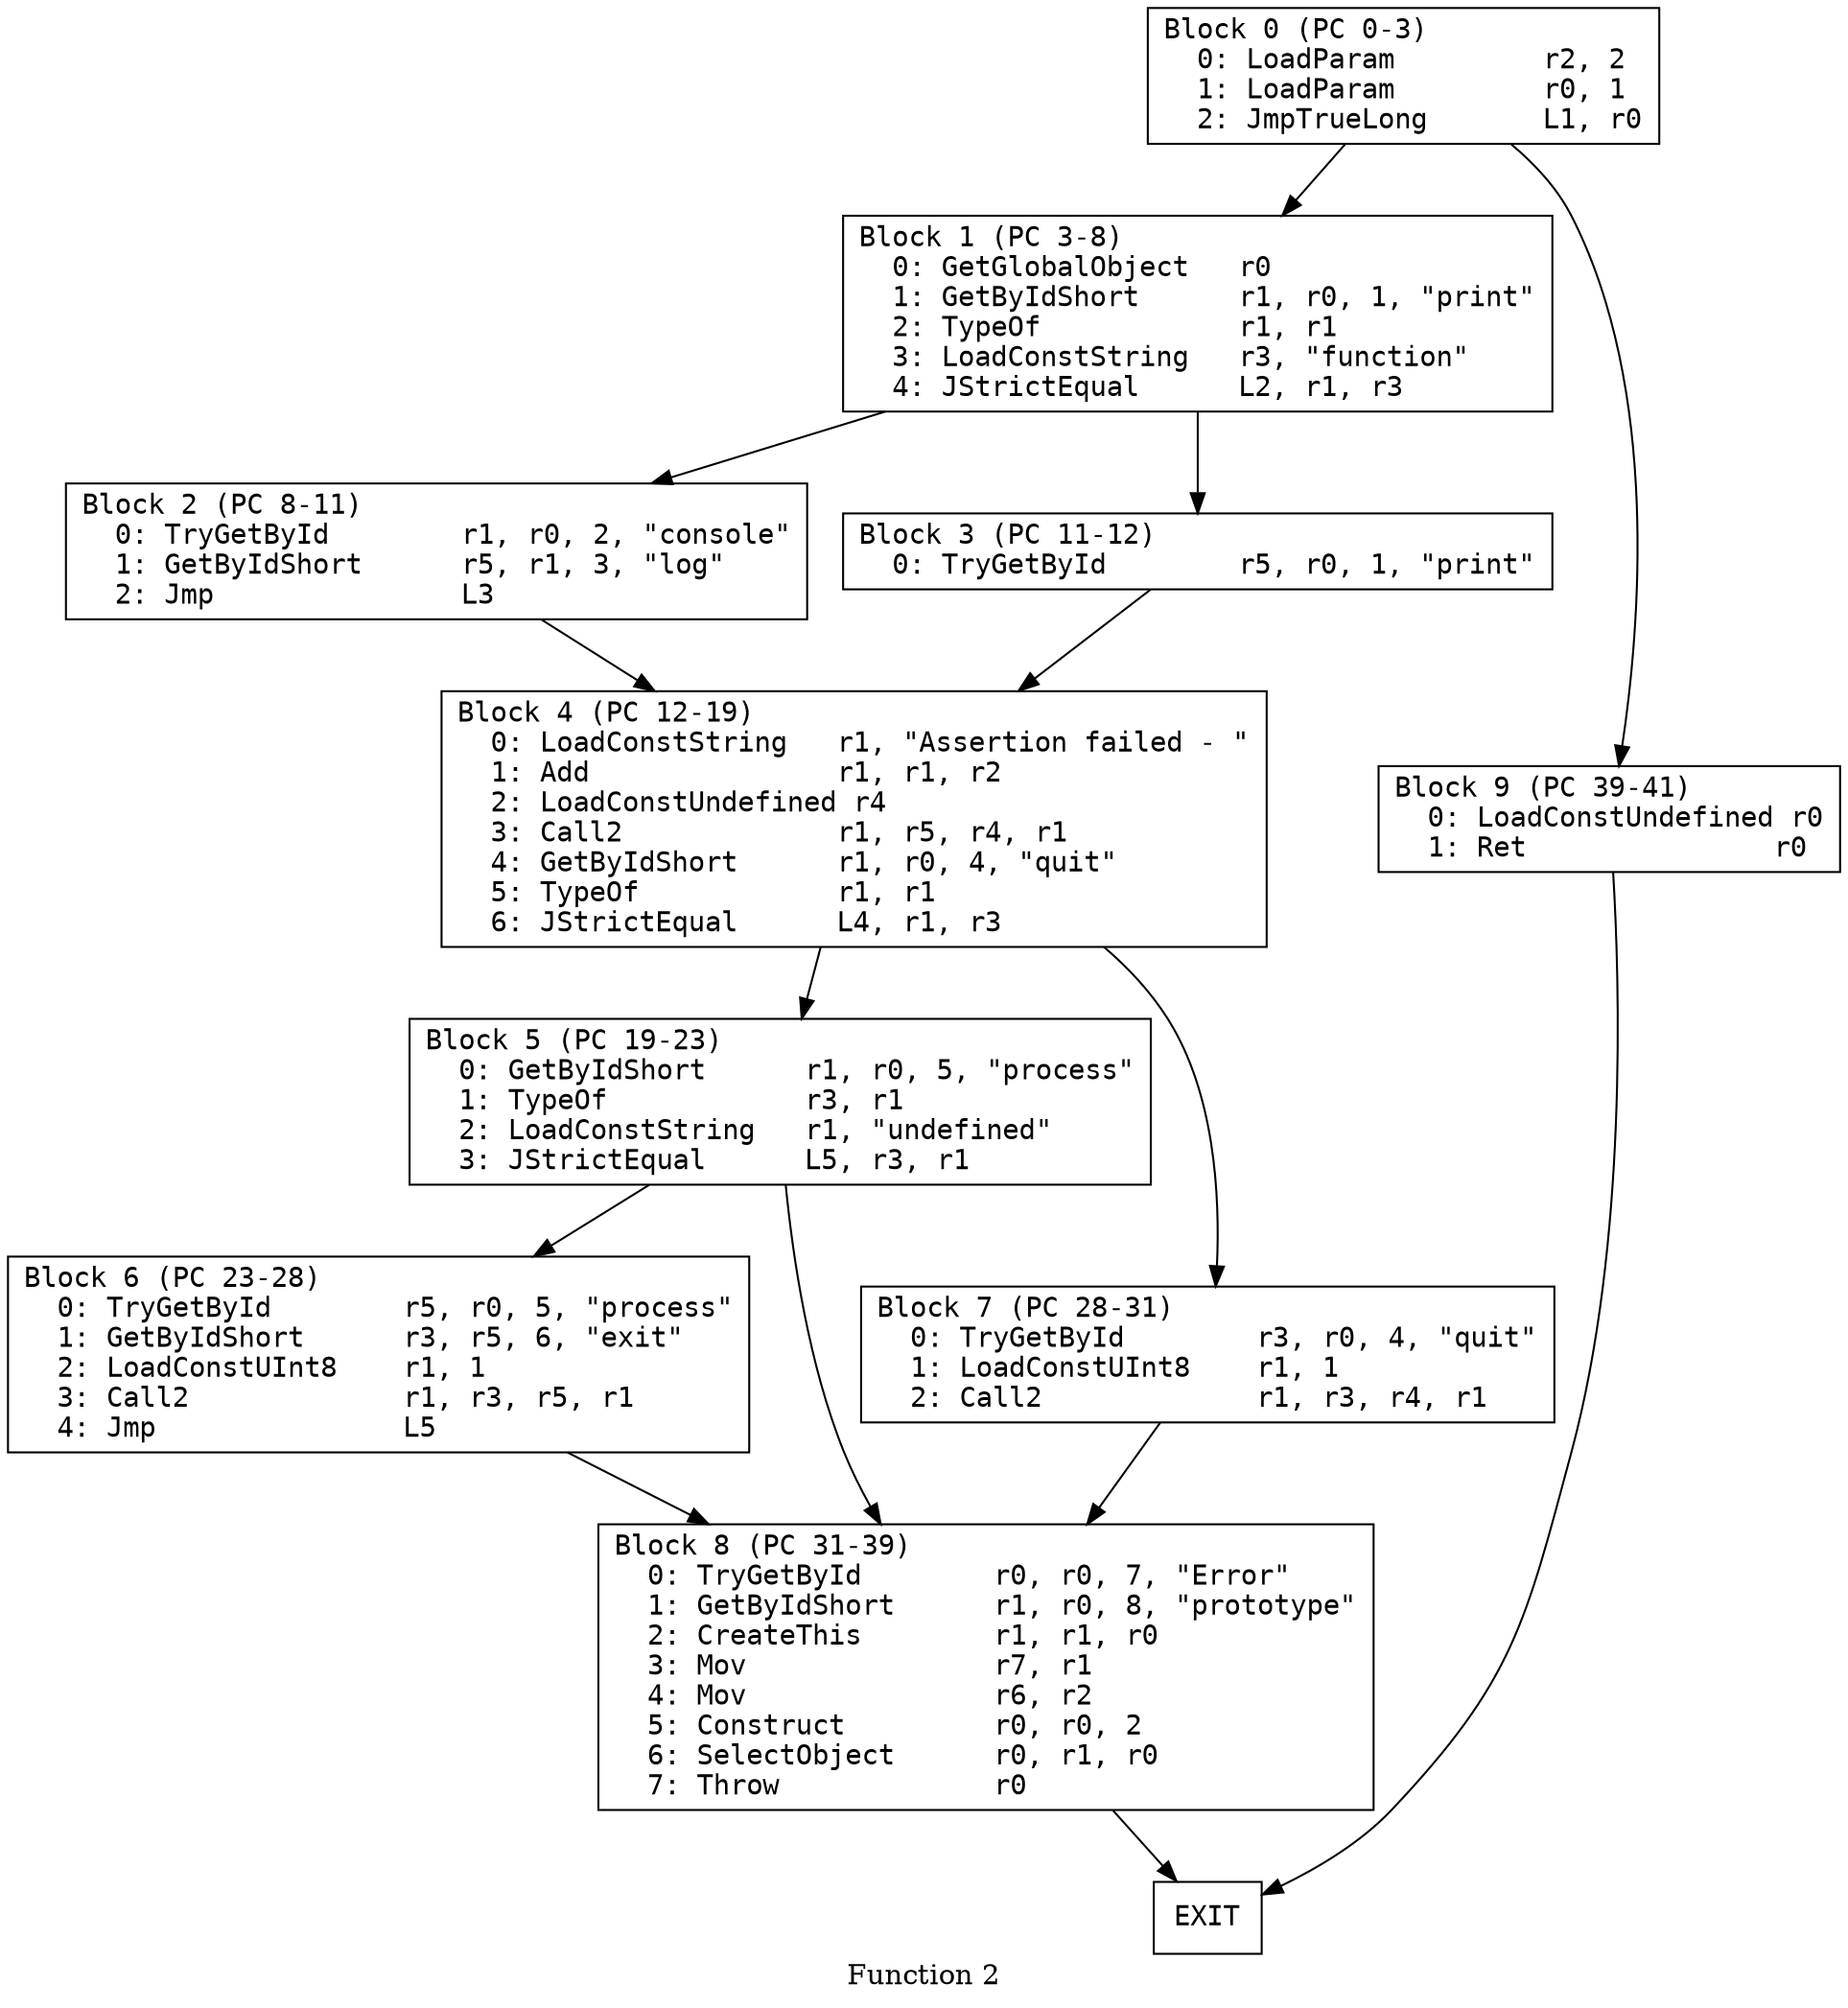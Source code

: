 // Function 2 from cjs_v96
// Generated from data/cjs_v96.dot

digraph {
  rankdir=TB;
  node [shape=box, fontname="monospace"];

  label = "Function 2";
  style = filled;
  color = lightgrey;

  f2_n0 [ label = "Block 0 (PC 0-3)\l  0: LoadParam         r2, 2\l  1: LoadParam         r0, 1\l  2: JmpTrueLong       L1, r0\l" ]
  f2_n1 [ label = "Block 1 (PC 3-8)\l  0: GetGlobalObject   r0\l  1: GetByIdShort      r1, r0, 1, \"print\"\l  2: TypeOf            r1, r1\l  3: LoadConstString   r3, \"function\"\l  4: JStrictEqual      L2, r1, r3\l" ]
  f2_n2 [ label = "Block 2 (PC 8-11)\l  0: TryGetById        r1, r0, 2, \"console\"\l  1: GetByIdShort      r5, r1, 3, \"log\"\l  2: Jmp               L3\l" ]
  f2_n3 [ label = "Block 3 (PC 11-12)\l  0: TryGetById        r5, r0, 1, \"print\"\l" ]
  f2_n4 [ label = "Block 4 (PC 12-19)\l  0: LoadConstString   r1, \"Assertion failed ‑ \"\l  1: Add               r1, r1, r2\l  2: LoadConstUndefined r4\l  3: Call2             r1, r5, r4, r1\l  4: GetByIdShort      r1, r0, 4, \"quit\"\l  5: TypeOf            r1, r1\l  6: JStrictEqual      L4, r1, r3\l" ]
  f2_n5 [ label = "Block 5 (PC 19-23)\l  0: GetByIdShort      r1, r0, 5, \"process\"\l  1: TypeOf            r3, r1\l  2: LoadConstString   r1, \"undefined\"\l  3: JStrictEqual      L5, r3, r1\l" ]
  f2_n6 [ label = "Block 6 (PC 23-28)\l  0: TryGetById        r5, r0, 5, \"process\"\l  1: GetByIdShort      r3, r5, 6, \"exit\"\l  2: LoadConstUInt8    r1, 1\l  3: Call2             r1, r3, r5, r1\l  4: Jmp               L5\l" ]
  f2_n7 [ label = "Block 7 (PC 28-31)\l  0: TryGetById        r3, r0, 4, \"quit\"\l  1: LoadConstUInt8    r1, 1\l  2: Call2             r1, r3, r4, r1\l" ]
  f2_n8 [ label = "Block 8 (PC 31-39)\l  0: TryGetById        r0, r0, 7, \"Error\"\l  1: GetByIdShort      r1, r0, 8, \"prototype\"\l  2: CreateThis        r1, r1, r0\l  3: Mov               r7, r1\l  4: Mov               r6, r2\l  5: Construct         r0, r0, 2\l  6: SelectObject      r0, r1, r0\l  7: Throw             r0\l" ]
  f2_n9 [ label = "Block 9 (PC 39-41)\l  0: LoadConstUndefined r0\l  1: Ret               r0\l" ]
  f2_n10 [ label = "EXIT" ]

  f2_n0 -> f2_n9
  f2_n0 -> f2_n1
  f2_n1 -> f2_n3
  f2_n1 -> f2_n2
  f2_n2 -> f2_n4
  f2_n3 -> f2_n4
  f2_n4 -> f2_n7
  f2_n4 -> f2_n5
  f2_n5 -> f2_n8
  f2_n5 -> f2_n6
  f2_n6 -> f2_n8
  f2_n7 -> f2_n8
  f2_n8 -> f2_n10
  f2_n9 -> f2_n10
}
